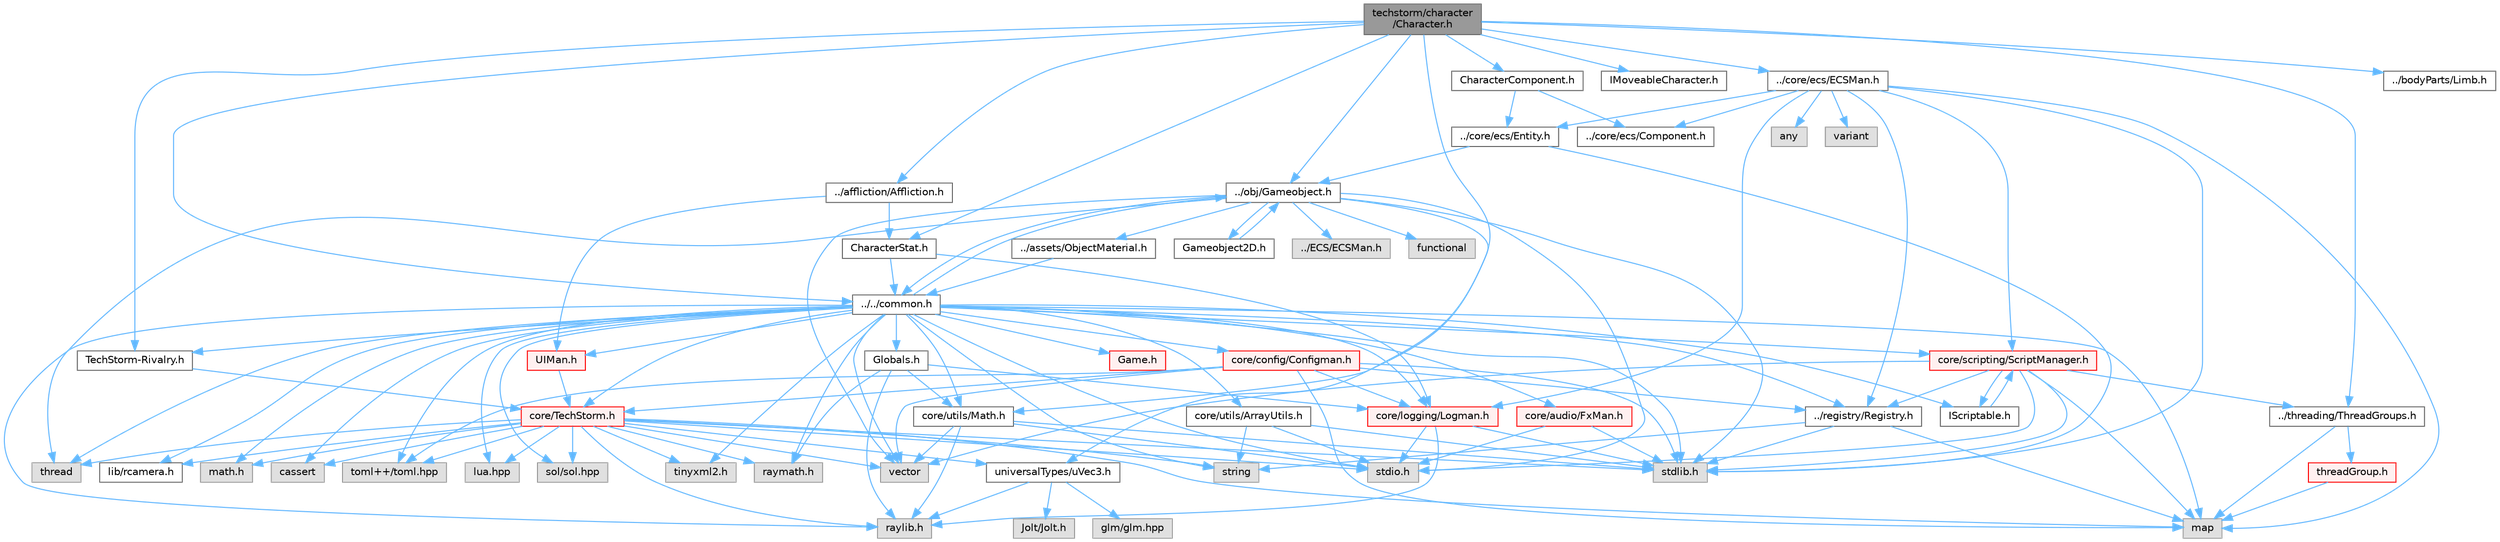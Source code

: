 digraph "techstorm/character/Character.h"
{
 // LATEX_PDF_SIZE
  bgcolor="transparent";
  edge [fontname=Helvetica,fontsize=10,labelfontname=Helvetica,labelfontsize=10];
  node [fontname=Helvetica,fontsize=10,shape=box,height=0.2,width=0.4];
  Node1 [id="Node000001",label="techstorm/character\l/Character.h",height=0.2,width=0.4,color="gray40", fillcolor="grey60", style="filled", fontcolor="black",tooltip=" "];
  Node1 -> Node2 [id="edge1_Node000001_Node000002",color="steelblue1",style="solid",tooltip=" "];
  Node2 [id="Node000002",label="CharacterComponent.h",height=0.2,width=0.4,color="grey40", fillcolor="white", style="filled",URL="$_character_component_8h.html",tooltip=" "];
  Node2 -> Node3 [id="edge2_Node000002_Node000003",color="steelblue1",style="solid",tooltip=" "];
  Node3 [id="Node000003",label="../core/ecs/Component.h",height=0.2,width=0.4,color="grey40", fillcolor="white", style="filled",URL="$core_2ecs_2_component_8h.html",tooltip=" "];
  Node2 -> Node4 [id="edge3_Node000002_Node000004",color="steelblue1",style="solid",tooltip=" "];
  Node4 [id="Node000004",label="../core/ecs/Entity.h",height=0.2,width=0.4,color="grey40", fillcolor="white", style="filled",URL="$core_2ecs_2_entity_8h.html",tooltip=" "];
  Node4 -> Node5 [id="edge4_Node000004_Node000005",color="steelblue1",style="solid",tooltip=" "];
  Node5 [id="Node000005",label="../obj/Gameobject.h",height=0.2,width=0.4,color="grey40", fillcolor="white", style="filled",URL="$core_2obj_2_gameobject_8h.html",tooltip=" "];
  Node5 -> Node6 [id="edge5_Node000005_Node000006",color="steelblue1",style="solid",tooltip=" "];
  Node6 [id="Node000006",label="../../common.h",height=0.2,width=0.4,color="grey40", fillcolor="white", style="filled",URL="$_common_8h.html",tooltip=" "];
  Node6 -> Node7 [id="edge6_Node000006_Node000007",color="steelblue1",style="solid",tooltip=" "];
  Node7 [id="Node000007",label="raylib.h",height=0.2,width=0.4,color="grey60", fillcolor="#E0E0E0", style="filled",tooltip=" "];
  Node6 -> Node8 [id="edge7_Node000006_Node000008",color="steelblue1",style="solid",tooltip=" "];
  Node8 [id="Node000008",label="raymath.h",height=0.2,width=0.4,color="grey60", fillcolor="#E0E0E0", style="filled",tooltip=" "];
  Node6 -> Node9 [id="edge8_Node000006_Node000009",color="steelblue1",style="solid",tooltip=" "];
  Node9 [id="Node000009",label="lib/rcamera.h",height=0.2,width=0.4,color="grey40", fillcolor="white", style="filled",URL="$rcamera_8h.html",tooltip=" "];
  Node6 -> Node10 [id="edge9_Node000006_Node000010",color="steelblue1",style="solid",tooltip=" "];
  Node10 [id="Node000010",label="stdio.h",height=0.2,width=0.4,color="grey60", fillcolor="#E0E0E0", style="filled",tooltip=" "];
  Node6 -> Node11 [id="edge10_Node000006_Node000011",color="steelblue1",style="solid",tooltip=" "];
  Node11 [id="Node000011",label="stdlib.h",height=0.2,width=0.4,color="grey60", fillcolor="#E0E0E0", style="filled",tooltip=" "];
  Node6 -> Node12 [id="edge11_Node000006_Node000012",color="steelblue1",style="solid",tooltip=" "];
  Node12 [id="Node000012",label="string",height=0.2,width=0.4,color="grey60", fillcolor="#E0E0E0", style="filled",tooltip=" "];
  Node6 -> Node13 [id="edge12_Node000006_Node000013",color="steelblue1",style="solid",tooltip=" "];
  Node13 [id="Node000013",label="vector",height=0.2,width=0.4,color="grey60", fillcolor="#E0E0E0", style="filled",tooltip=" "];
  Node6 -> Node14 [id="edge13_Node000006_Node000014",color="steelblue1",style="solid",tooltip=" "];
  Node14 [id="Node000014",label="map",height=0.2,width=0.4,color="grey60", fillcolor="#E0E0E0", style="filled",tooltip=" "];
  Node6 -> Node15 [id="edge14_Node000006_Node000015",color="steelblue1",style="solid",tooltip=" "];
  Node15 [id="Node000015",label="thread",height=0.2,width=0.4,color="grey60", fillcolor="#E0E0E0", style="filled",tooltip=" "];
  Node6 -> Node16 [id="edge15_Node000006_Node000016",color="steelblue1",style="solid",tooltip=" "];
  Node16 [id="Node000016",label="math.h",height=0.2,width=0.4,color="grey60", fillcolor="#E0E0E0", style="filled",tooltip=" "];
  Node6 -> Node17 [id="edge16_Node000006_Node000017",color="steelblue1",style="solid",tooltip=" "];
  Node17 [id="Node000017",label="cassert",height=0.2,width=0.4,color="grey60", fillcolor="#E0E0E0", style="filled",tooltip=" "];
  Node6 -> Node18 [id="edge17_Node000006_Node000018",color="steelblue1",style="solid",tooltip=" "];
  Node18 [id="Node000018",label="lua.hpp",height=0.2,width=0.4,color="grey60", fillcolor="#E0E0E0", style="filled",tooltip=" "];
  Node6 -> Node19 [id="edge18_Node000006_Node000019",color="steelblue1",style="solid",tooltip=" "];
  Node19 [id="Node000019",label="sol/sol.hpp",height=0.2,width=0.4,color="grey60", fillcolor="#E0E0E0", style="filled",tooltip=" "];
  Node6 -> Node20 [id="edge19_Node000006_Node000020",color="steelblue1",style="solid",tooltip=" "];
  Node20 [id="Node000020",label="toml++/toml.hpp",height=0.2,width=0.4,color="grey60", fillcolor="#E0E0E0", style="filled",tooltip=" "];
  Node6 -> Node21 [id="edge20_Node000006_Node000021",color="steelblue1",style="solid",tooltip=" "];
  Node21 [id="Node000021",label="tinyxml2.h",height=0.2,width=0.4,color="grey60", fillcolor="#E0E0E0", style="filled",tooltip=" "];
  Node6 -> Node22 [id="edge21_Node000006_Node000022",color="steelblue1",style="solid",tooltip=" "];
  Node22 [id="Node000022",label="Globals.h",height=0.2,width=0.4,color="grey40", fillcolor="white", style="filled",URL="$_globals_8h.html",tooltip=" "];
  Node22 -> Node7 [id="edge22_Node000022_Node000007",color="steelblue1",style="solid",tooltip=" "];
  Node22 -> Node8 [id="edge23_Node000022_Node000008",color="steelblue1",style="solid",tooltip=" "];
  Node22 -> Node23 [id="edge24_Node000022_Node000023",color="steelblue1",style="solid",tooltip=" "];
  Node23 [id="Node000023",label="core/utils/Math.h",height=0.2,width=0.4,color="grey40", fillcolor="white", style="filled",URL="$core_2utils_2_math_8h.html",tooltip=" "];
  Node23 -> Node7 [id="edge25_Node000023_Node000007",color="steelblue1",style="solid",tooltip=" "];
  Node23 -> Node11 [id="edge26_Node000023_Node000011",color="steelblue1",style="solid",tooltip=" "];
  Node23 -> Node10 [id="edge27_Node000023_Node000010",color="steelblue1",style="solid",tooltip=" "];
  Node23 -> Node13 [id="edge28_Node000023_Node000013",color="steelblue1",style="solid",tooltip=" "];
  Node22 -> Node24 [id="edge29_Node000022_Node000024",color="steelblue1",style="solid",tooltip=" "];
  Node24 [id="Node000024",label="core/logging/Logman.h",height=0.2,width=0.4,color="red", fillcolor="#FFF0F0", style="filled",URL="$core_2logging_2_logman_8h.html",tooltip=" "];
  Node24 -> Node10 [id="edge30_Node000024_Node000010",color="steelblue1",style="solid",tooltip=" "];
  Node24 -> Node11 [id="edge31_Node000024_Node000011",color="steelblue1",style="solid",tooltip=" "];
  Node24 -> Node7 [id="edge32_Node000024_Node000007",color="steelblue1",style="solid",tooltip=" "];
  Node6 -> Node27 [id="edge33_Node000006_Node000027",color="steelblue1",style="solid",tooltip=" "];
  Node27 [id="Node000027",label="core/TechStorm.h",height=0.2,width=0.4,color="red", fillcolor="#FFF0F0", style="filled",URL="$_tech_storm_8h.html",tooltip=" "];
  Node27 -> Node7 [id="edge34_Node000027_Node000007",color="steelblue1",style="solid",tooltip=" "];
  Node27 -> Node8 [id="edge35_Node000027_Node000008",color="steelblue1",style="solid",tooltip=" "];
  Node27 -> Node9 [id="edge36_Node000027_Node000009",color="steelblue1",style="solid",tooltip=" "];
  Node27 -> Node10 [id="edge37_Node000027_Node000010",color="steelblue1",style="solid",tooltip=" "];
  Node27 -> Node11 [id="edge38_Node000027_Node000011",color="steelblue1",style="solid",tooltip=" "];
  Node27 -> Node13 [id="edge39_Node000027_Node000013",color="steelblue1",style="solid",tooltip=" "];
  Node27 -> Node12 [id="edge40_Node000027_Node000012",color="steelblue1",style="solid",tooltip=" "];
  Node27 -> Node14 [id="edge41_Node000027_Node000014",color="steelblue1",style="solid",tooltip=" "];
  Node27 -> Node15 [id="edge42_Node000027_Node000015",color="steelblue1",style="solid",tooltip=" "];
  Node27 -> Node16 [id="edge43_Node000027_Node000016",color="steelblue1",style="solid",tooltip=" "];
  Node27 -> Node17 [id="edge44_Node000027_Node000017",color="steelblue1",style="solid",tooltip=" "];
  Node27 -> Node18 [id="edge45_Node000027_Node000018",color="steelblue1",style="solid",tooltip=" "];
  Node27 -> Node19 [id="edge46_Node000027_Node000019",color="steelblue1",style="solid",tooltip=" "];
  Node27 -> Node20 [id="edge47_Node000027_Node000020",color="steelblue1",style="solid",tooltip=" "];
  Node27 -> Node21 [id="edge48_Node000027_Node000021",color="steelblue1",style="solid",tooltip=" "];
  Node27 -> Node33 [id="edge49_Node000027_Node000033",color="steelblue1",style="solid",tooltip=" "];
  Node33 [id="Node000033",label="universalTypes/uVec3.h",height=0.2,width=0.4,color="grey40", fillcolor="white", style="filled",URL="$u_vec3_8h.html",tooltip=" "];
  Node33 -> Node7 [id="edge50_Node000033_Node000007",color="steelblue1",style="solid",tooltip=" "];
  Node33 -> Node34 [id="edge51_Node000033_Node000034",color="steelblue1",style="solid",tooltip=" "];
  Node34 [id="Node000034",label="Jolt/Jolt.h",height=0.2,width=0.4,color="grey60", fillcolor="#E0E0E0", style="filled",tooltip=" "];
  Node33 -> Node32 [id="edge52_Node000033_Node000032",color="steelblue1",style="solid",tooltip=" "];
  Node32 [id="Node000032",label="glm/glm.hpp",height=0.2,width=0.4,color="grey60", fillcolor="#E0E0E0", style="filled",tooltip=" "];
  Node6 -> Node37 [id="edge53_Node000006_Node000037",color="steelblue1",style="solid",tooltip=" "];
  Node37 [id="Node000037",label="core/config/Configman.h",height=0.2,width=0.4,color="red", fillcolor="#FFF0F0", style="filled",URL="$core_2config_2_configman_8h.html",tooltip=" "];
  Node37 -> Node27 [id="edge54_Node000037_Node000027",color="steelblue1",style="solid",tooltip=" "];
  Node37 -> Node24 [id="edge55_Node000037_Node000024",color="steelblue1",style="solid",tooltip=" "];
  Node37 -> Node65 [id="edge56_Node000037_Node000065",color="steelblue1",style="solid",tooltip=" "];
  Node65 [id="Node000065",label="../registry/Registry.h",height=0.2,width=0.4,color="grey40", fillcolor="white", style="filled",URL="$core_2registry_2_registry_8h.html",tooltip=" "];
  Node65 -> Node11 [id="edge57_Node000065_Node000011",color="steelblue1",style="solid",tooltip=" "];
  Node65 -> Node14 [id="edge58_Node000065_Node000014",color="steelblue1",style="solid",tooltip=" "];
  Node65 -> Node12 [id="edge59_Node000065_Node000012",color="steelblue1",style="solid",tooltip=" "];
  Node37 -> Node20 [id="edge60_Node000037_Node000020",color="steelblue1",style="solid",tooltip=" "];
  Node37 -> Node13 [id="edge61_Node000037_Node000013",color="steelblue1",style="solid",tooltip=" "];
  Node37 -> Node11 [id="edge62_Node000037_Node000011",color="steelblue1",style="solid",tooltip=" "];
  Node37 -> Node14 [id="edge63_Node000037_Node000014",color="steelblue1",style="solid",tooltip=" "];
  Node6 -> Node24 [id="edge64_Node000006_Node000024",color="steelblue1",style="solid",tooltip=" "];
  Node6 -> Node5 [id="edge65_Node000006_Node000005",color="steelblue1",style="solid",tooltip=" "];
  Node6 -> Node23 [id="edge66_Node000006_Node000023",color="steelblue1",style="solid",tooltip=" "];
  Node6 -> Node65 [id="edge67_Node000006_Node000065",color="steelblue1",style="solid",tooltip=" "];
  Node6 -> Node66 [id="edge68_Node000006_Node000066",color="steelblue1",style="solid",tooltip=" "];
  Node66 [id="Node000066",label="core/scripting/ScriptManager.h",height=0.2,width=0.4,color="red", fillcolor="#FFF0F0", style="filled",URL="$core_2scripting_2_script_manager_8h.html",tooltip=" "];
  Node66 -> Node10 [id="edge69_Node000066_Node000010",color="steelblue1",style="solid",tooltip=" "];
  Node66 -> Node11 [id="edge70_Node000066_Node000011",color="steelblue1",style="solid",tooltip=" "];
  Node66 -> Node13 [id="edge71_Node000066_Node000013",color="steelblue1",style="solid",tooltip=" "];
  Node66 -> Node14 [id="edge72_Node000066_Node000014",color="steelblue1",style="solid",tooltip=" "];
  Node66 -> Node67 [id="edge73_Node000066_Node000067",color="steelblue1",style="solid",tooltip=" "];
  Node67 [id="Node000067",label="IScriptable.h",height=0.2,width=0.4,color="grey40", fillcolor="white", style="filled",URL="$core_2scripting_2_i_scriptable_8h.html",tooltip=" "];
  Node67 -> Node66 [id="edge74_Node000067_Node000066",color="steelblue1",style="solid",tooltip=" "];
  Node66 -> Node65 [id="edge75_Node000066_Node000065",color="steelblue1",style="solid",tooltip=" "];
  Node66 -> Node68 [id="edge76_Node000066_Node000068",color="steelblue1",style="solid",tooltip=" "];
  Node68 [id="Node000068",label="../threading/ThreadGroups.h",height=0.2,width=0.4,color="grey40", fillcolor="white", style="filled",URL="$core_2threading_2_thread_groups_8h.html",tooltip=" "];
  Node68 -> Node14 [id="edge77_Node000068_Node000014",color="steelblue1",style="solid",tooltip=" "];
  Node68 -> Node69 [id="edge78_Node000068_Node000069",color="steelblue1",style="solid",tooltip=" "];
  Node69 [id="Node000069",label="threadGroup.h",height=0.2,width=0.4,color="red", fillcolor="#FFF0F0", style="filled",URL="$core_2threading_2_thread_group_8h.html",tooltip=" "];
  Node69 -> Node14 [id="edge79_Node000069_Node000014",color="steelblue1",style="solid",tooltip=" "];
  Node6 -> Node67 [id="edge80_Node000006_Node000067",color="steelblue1",style="solid",tooltip=" "];
  Node6 -> Node75 [id="edge81_Node000006_Node000075",color="steelblue1",style="solid",tooltip=" "];
  Node75 [id="Node000075",label="core/utils/ArrayUtils.h",height=0.2,width=0.4,color="grey40", fillcolor="white", style="filled",URL="$core_2utils_2_array_utils_8h.html",tooltip=" "];
  Node75 -> Node10 [id="edge82_Node000075_Node000010",color="steelblue1",style="solid",tooltip=" "];
  Node75 -> Node11 [id="edge83_Node000075_Node000011",color="steelblue1",style="solid",tooltip=" "];
  Node75 -> Node12 [id="edge84_Node000075_Node000012",color="steelblue1",style="solid",tooltip=" "];
  Node6 -> Node76 [id="edge85_Node000006_Node000076",color="steelblue1",style="solid",tooltip=" "];
  Node76 [id="Node000076",label="core/audio/FxMan.h",height=0.2,width=0.4,color="red", fillcolor="#FFF0F0", style="filled",URL="$core_2audio_2_fx_man_8h.html",tooltip=" "];
  Node76 -> Node11 [id="edge86_Node000076_Node000011",color="steelblue1",style="solid",tooltip=" "];
  Node76 -> Node10 [id="edge87_Node000076_Node000010",color="steelblue1",style="solid",tooltip=" "];
  Node6 -> Node80 [id="edge88_Node000006_Node000080",color="steelblue1",style="solid",tooltip=" "];
  Node80 [id="Node000080",label="UIMan.h",height=0.2,width=0.4,color="red", fillcolor="#FFF0F0", style="filled",URL="$core_2ui_2_u_i_man_8h.html",tooltip=" "];
  Node80 -> Node27 [id="edge89_Node000080_Node000027",color="steelblue1",style="solid",tooltip=" "];
  Node6 -> Node86 [id="edge90_Node000006_Node000086",color="steelblue1",style="solid",tooltip=" "];
  Node86 [id="Node000086",label="TechStorm-Rivalry.h",height=0.2,width=0.4,color="grey40", fillcolor="white", style="filled",URL="$techstorm-rivalry_8h.html",tooltip=" "];
  Node86 -> Node27 [id="edge91_Node000086_Node000027",color="steelblue1",style="solid",tooltip=" "];
  Node6 -> Node87 [id="edge92_Node000006_Node000087",color="steelblue1",style="solid",tooltip=" "];
  Node87 [id="Node000087",label="Game.h",height=0.2,width=0.4,color="red", fillcolor="#FFF0F0", style="filled",URL="$_game_8h.html",tooltip=" "];
  Node5 -> Node113 [id="edge93_Node000005_Node000113",color="steelblue1",style="solid",tooltip=" "];
  Node113 [id="Node000113",label="Gameobject2D.h",height=0.2,width=0.4,color="grey40", fillcolor="white", style="filled",URL="$core_2obj_2_gameobject2_d_8h.html",tooltip=" "];
  Node113 -> Node5 [id="edge94_Node000113_Node000005",color="steelblue1",style="solid",tooltip=" "];
  Node5 -> Node114 [id="edge95_Node000005_Node000114",color="steelblue1",style="solid",tooltip=" "];
  Node114 [id="Node000114",label="../ECS/ECSMan.h",height=0.2,width=0.4,color="grey60", fillcolor="#E0E0E0", style="filled",tooltip=" "];
  Node5 -> Node115 [id="edge96_Node000005_Node000115",color="steelblue1",style="solid",tooltip=" "];
  Node115 [id="Node000115",label="../assets/ObjectMaterial.h",height=0.2,width=0.4,color="grey40", fillcolor="white", style="filled",URL="$core_2assets_2_object_material_8h.html",tooltip=" "];
  Node115 -> Node6 [id="edge97_Node000115_Node000006",color="steelblue1",style="solid",tooltip=" "];
  Node5 -> Node33 [id="edge98_Node000005_Node000033",color="steelblue1",style="solid",tooltip=" "];
  Node5 -> Node10 [id="edge99_Node000005_Node000010",color="steelblue1",style="solid",tooltip=" "];
  Node5 -> Node11 [id="edge100_Node000005_Node000011",color="steelblue1",style="solid",tooltip=" "];
  Node5 -> Node13 [id="edge101_Node000005_Node000013",color="steelblue1",style="solid",tooltip=" "];
  Node5 -> Node73 [id="edge102_Node000005_Node000073",color="steelblue1",style="solid",tooltip=" "];
  Node73 [id="Node000073",label="functional",height=0.2,width=0.4,color="grey60", fillcolor="#E0E0E0", style="filled",tooltip=" "];
  Node5 -> Node15 [id="edge103_Node000005_Node000015",color="steelblue1",style="solid",tooltip=" "];
  Node4 -> Node11 [id="edge104_Node000004_Node000011",color="steelblue1",style="solid",tooltip=" "];
  Node1 -> Node5 [id="edge105_Node000001_Node000005",color="steelblue1",style="solid",tooltip=" "];
  Node1 -> Node6 [id="edge106_Node000001_Node000006",color="steelblue1",style="solid",tooltip=" "];
  Node1 -> Node116 [id="edge107_Node000001_Node000116",color="steelblue1",style="solid",tooltip=" "];
  Node116 [id="Node000116",label="../core/ecs/ECSMan.h",height=0.2,width=0.4,color="grey40", fillcolor="white", style="filled",URL="$core_2ecs_2_e_c_s_man_8h.html",tooltip=" "];
  Node116 -> Node66 [id="edge108_Node000116_Node000066",color="steelblue1",style="solid",tooltip=" "];
  Node116 -> Node65 [id="edge109_Node000116_Node000065",color="steelblue1",style="solid",tooltip=" "];
  Node116 -> Node24 [id="edge110_Node000116_Node000024",color="steelblue1",style="solid",tooltip=" "];
  Node116 -> Node3 [id="edge111_Node000116_Node000003",color="steelblue1",style="solid",tooltip=" "];
  Node116 -> Node4 [id="edge112_Node000116_Node000004",color="steelblue1",style="solid",tooltip=" "];
  Node116 -> Node11 [id="edge113_Node000116_Node000011",color="steelblue1",style="solid",tooltip=" "];
  Node116 -> Node14 [id="edge114_Node000116_Node000014",color="steelblue1",style="solid",tooltip=" "];
  Node116 -> Node111 [id="edge115_Node000116_Node000111",color="steelblue1",style="solid",tooltip=" "];
  Node111 [id="Node000111",label="any",height=0.2,width=0.4,color="grey60", fillcolor="#E0E0E0", style="filled",tooltip=" "];
  Node116 -> Node117 [id="edge116_Node000116_Node000117",color="steelblue1",style="solid",tooltip=" "];
  Node117 [id="Node000117",label="variant",height=0.2,width=0.4,color="grey60", fillcolor="#E0E0E0", style="filled",tooltip=" "];
  Node1 -> Node68 [id="edge117_Node000001_Node000068",color="steelblue1",style="solid",tooltip=" "];
  Node1 -> Node23 [id="edge118_Node000001_Node000023",color="steelblue1",style="solid",tooltip=" "];
  Node1 -> Node86 [id="edge119_Node000001_Node000086",color="steelblue1",style="solid",tooltip=" "];
  Node1 -> Node118 [id="edge120_Node000001_Node000118",color="steelblue1",style="solid",tooltip=" "];
  Node118 [id="Node000118",label="IMoveableCharacter.h",height=0.2,width=0.4,color="grey40", fillcolor="white", style="filled",URL="$_i_moveable_character_8h.html",tooltip=" "];
  Node1 -> Node119 [id="edge121_Node000001_Node000119",color="steelblue1",style="solid",tooltip=" "];
  Node119 [id="Node000119",label="CharacterStat.h",height=0.2,width=0.4,color="grey40", fillcolor="white", style="filled",URL="$_character_stat_8h.html",tooltip=" "];
  Node119 -> Node6 [id="edge122_Node000119_Node000006",color="steelblue1",style="solid",tooltip=" "];
  Node119 -> Node24 [id="edge123_Node000119_Node000024",color="steelblue1",style="solid",tooltip=" "];
  Node1 -> Node120 [id="edge124_Node000001_Node000120",color="steelblue1",style="solid",tooltip=" "];
  Node120 [id="Node000120",label="../affliction/Affliction.h",height=0.2,width=0.4,color="grey40", fillcolor="white", style="filled",URL="$_affliction_8h.html",tooltip=" "];
  Node120 -> Node119 [id="edge125_Node000120_Node000119",color="steelblue1",style="solid",tooltip=" "];
  Node120 -> Node80 [id="edge126_Node000120_Node000080",color="steelblue1",style="solid",tooltip=" "];
  Node1 -> Node121 [id="edge127_Node000001_Node000121",color="steelblue1",style="solid",tooltip=" "];
  Node121 [id="Node000121",label="../bodyParts/Limb.h",height=0.2,width=0.4,color="grey40", fillcolor="white", style="filled",URL="$_limb_8h.html",tooltip=" "];
}
